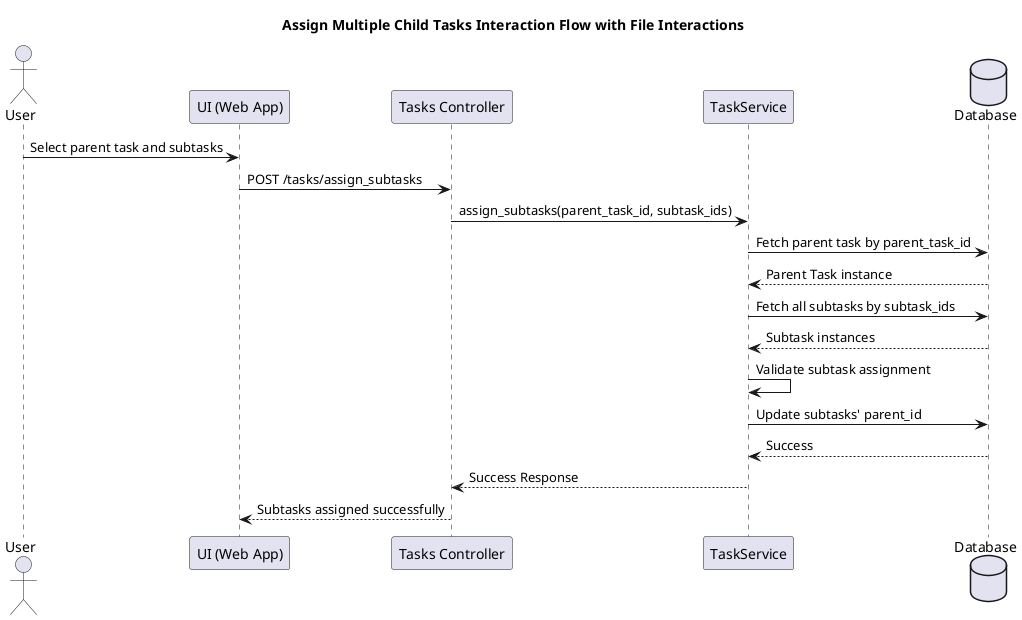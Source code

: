 @startuml name
title Assign Multiple Child Tasks Interaction Flow with File Interactions

actor User
participant "UI (Web App)" as UI
participant "Tasks Controller" as Controller
participant "TaskService" as Service
database "Database" as DB

User -> UI: Select parent task and subtasks
UI -> Controller: POST /tasks/assign_subtasks
Controller -> Service: assign_subtasks(parent_task_id, subtask_ids)
Service -> DB: Fetch parent task by parent_task_id
DB --> Service: Parent Task instance
Service -> DB: Fetch all subtasks by subtask_ids
DB --> Service: Subtask instances
Service -> Service: Validate subtask assignment
Service -> DB: Update subtasks' parent_id
DB --> Service: Success
Service --> Controller: Success Response
Controller --> UI: Subtasks assigned successfully

@enduml